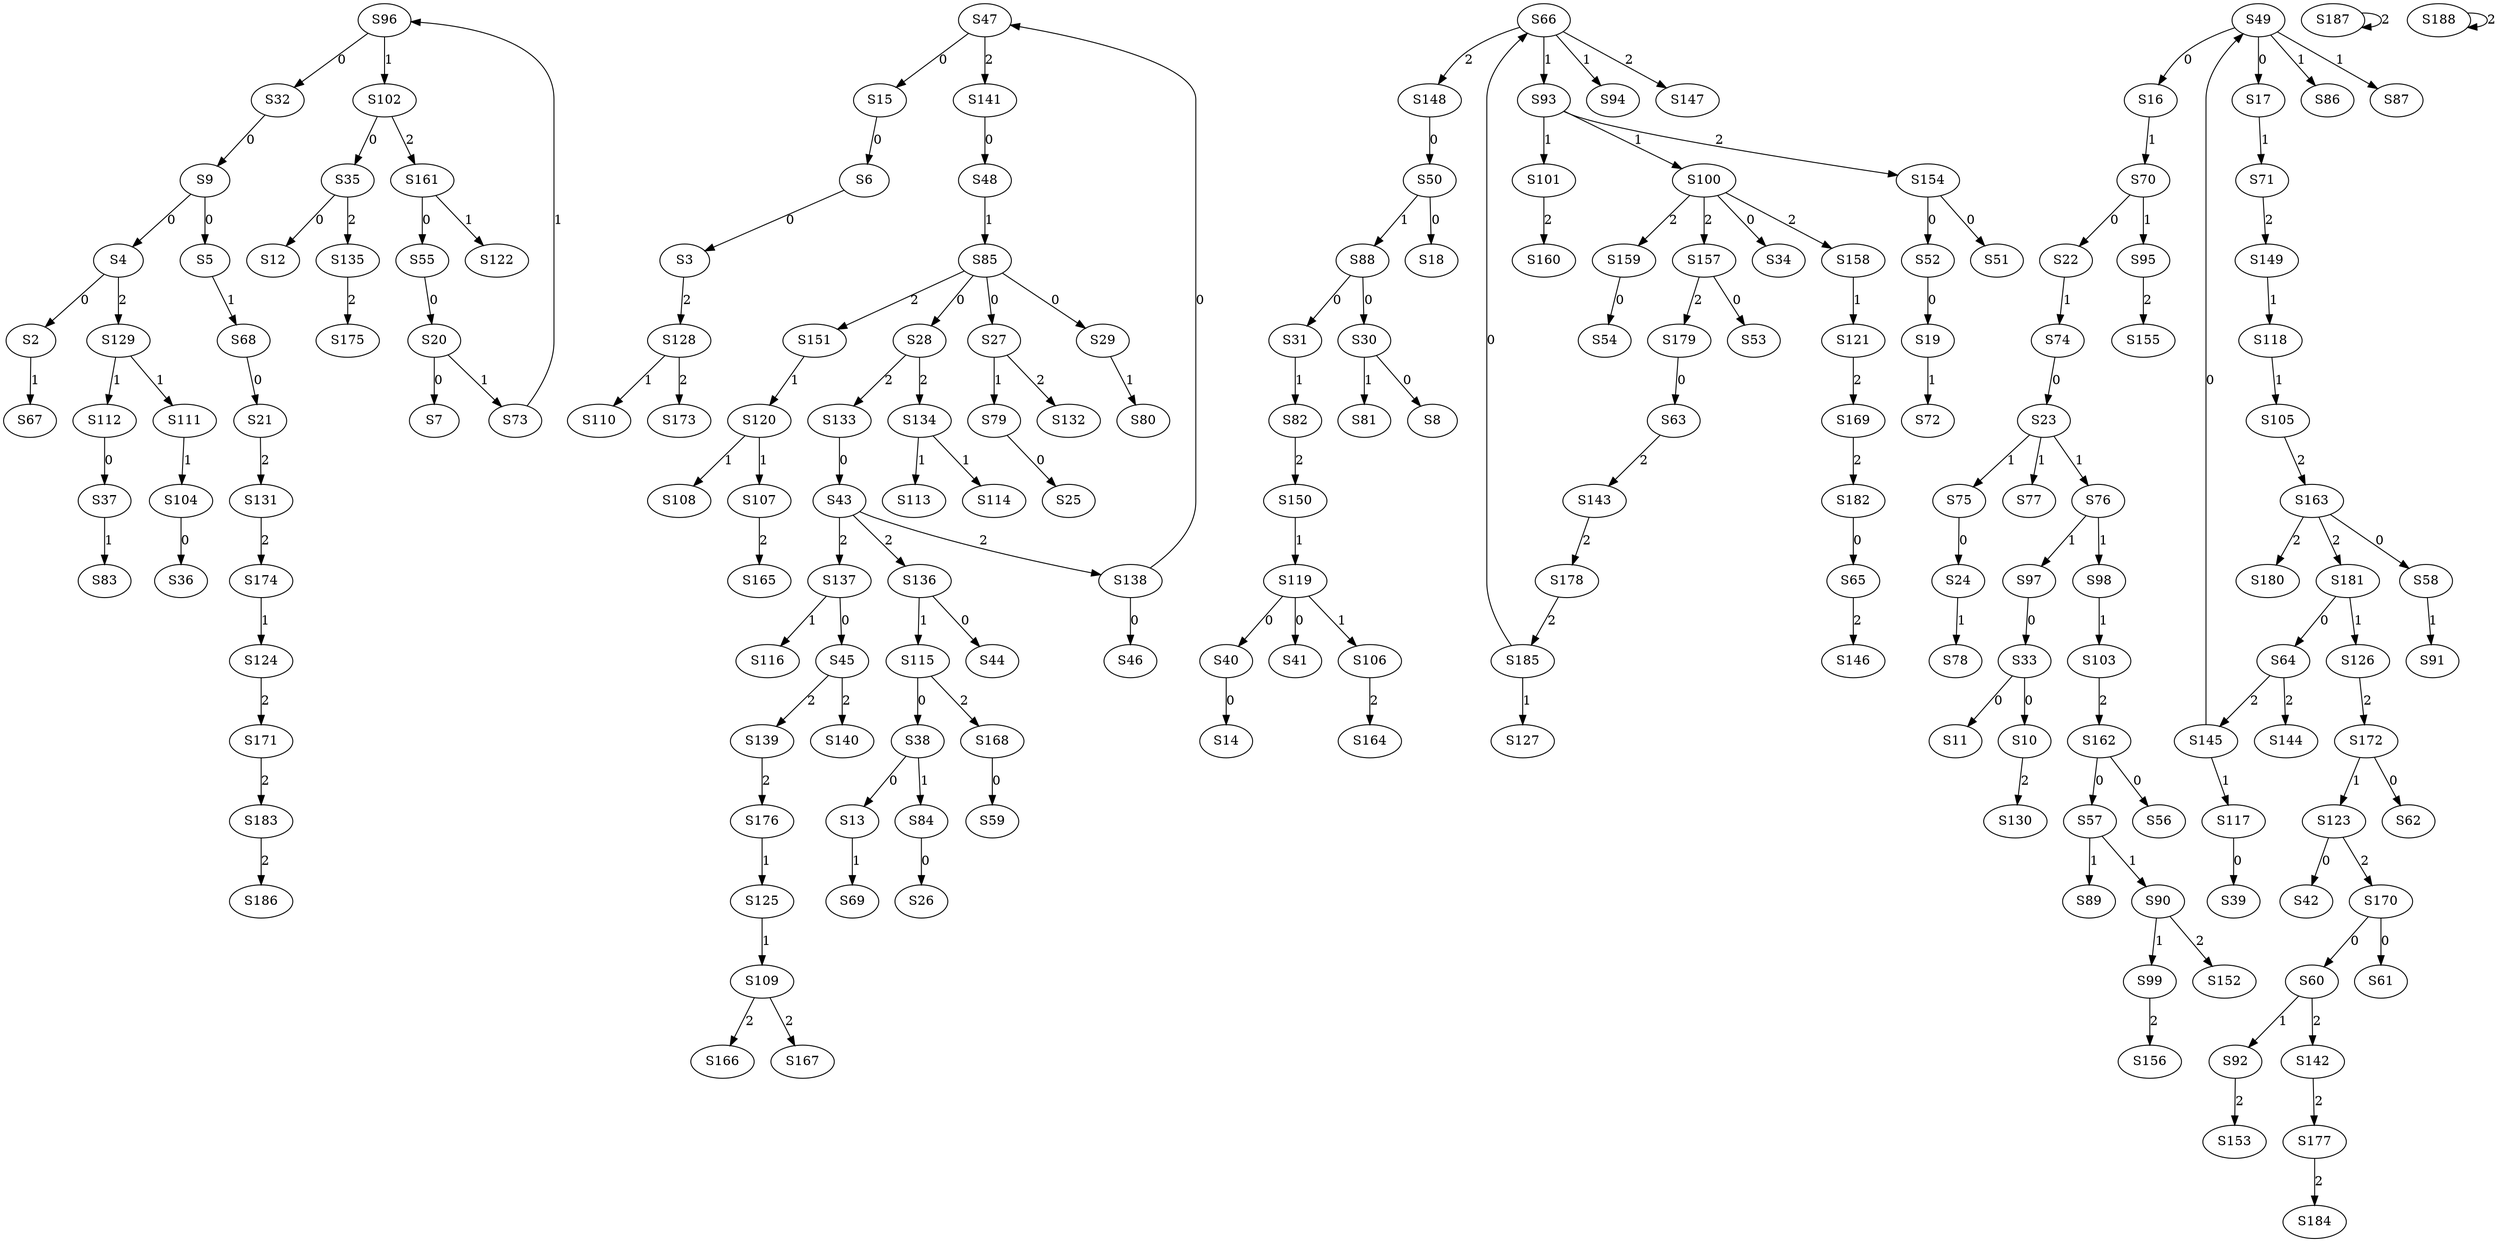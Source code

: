 strict digraph {
	S4 -> S2 [ label = 0 ];
	S6 -> S3 [ label = 0 ];
	S9 -> S4 [ label = 0 ];
	S9 -> S5 [ label = 0 ];
	S15 -> S6 [ label = 0 ];
	S20 -> S7 [ label = 0 ];
	S30 -> S8 [ label = 0 ];
	S32 -> S9 [ label = 0 ];
	S33 -> S10 [ label = 0 ];
	S33 -> S11 [ label = 0 ];
	S35 -> S12 [ label = 0 ];
	S38 -> S13 [ label = 0 ];
	S40 -> S14 [ label = 0 ];
	S47 -> S15 [ label = 0 ];
	S49 -> S16 [ label = 0 ];
	S49 -> S17 [ label = 0 ];
	S50 -> S18 [ label = 0 ];
	S52 -> S19 [ label = 0 ];
	S55 -> S20 [ label = 0 ];
	S68 -> S21 [ label = 0 ];
	S70 -> S22 [ label = 0 ];
	S74 -> S23 [ label = 0 ];
	S75 -> S24 [ label = 0 ];
	S79 -> S25 [ label = 0 ];
	S84 -> S26 [ label = 0 ];
	S85 -> S27 [ label = 0 ];
	S85 -> S28 [ label = 0 ];
	S85 -> S29 [ label = 0 ];
	S88 -> S30 [ label = 0 ];
	S88 -> S31 [ label = 0 ];
	S96 -> S32 [ label = 0 ];
	S97 -> S33 [ label = 0 ];
	S100 -> S34 [ label = 0 ];
	S102 -> S35 [ label = 0 ];
	S104 -> S36 [ label = 0 ];
	S112 -> S37 [ label = 0 ];
	S115 -> S38 [ label = 0 ];
	S117 -> S39 [ label = 0 ];
	S119 -> S40 [ label = 0 ];
	S119 -> S41 [ label = 0 ];
	S123 -> S42 [ label = 0 ];
	S133 -> S43 [ label = 0 ];
	S136 -> S44 [ label = 0 ];
	S137 -> S45 [ label = 0 ];
	S138 -> S46 [ label = 0 ];
	S138 -> S47 [ label = 0 ];
	S141 -> S48 [ label = 0 ];
	S145 -> S49 [ label = 0 ];
	S148 -> S50 [ label = 0 ];
	S154 -> S51 [ label = 0 ];
	S154 -> S52 [ label = 0 ];
	S157 -> S53 [ label = 0 ];
	S159 -> S54 [ label = 0 ];
	S161 -> S55 [ label = 0 ];
	S162 -> S56 [ label = 0 ];
	S162 -> S57 [ label = 0 ];
	S163 -> S58 [ label = 0 ];
	S168 -> S59 [ label = 0 ];
	S170 -> S60 [ label = 0 ];
	S170 -> S61 [ label = 0 ];
	S172 -> S62 [ label = 0 ];
	S179 -> S63 [ label = 0 ];
	S181 -> S64 [ label = 0 ];
	S182 -> S65 [ label = 0 ];
	S185 -> S66 [ label = 0 ];
	S2 -> S67 [ label = 1 ];
	S5 -> S68 [ label = 1 ];
	S13 -> S69 [ label = 1 ];
	S16 -> S70 [ label = 1 ];
	S17 -> S71 [ label = 1 ];
	S19 -> S72 [ label = 1 ];
	S20 -> S73 [ label = 1 ];
	S22 -> S74 [ label = 1 ];
	S23 -> S75 [ label = 1 ];
	S23 -> S76 [ label = 1 ];
	S23 -> S77 [ label = 1 ];
	S24 -> S78 [ label = 1 ];
	S27 -> S79 [ label = 1 ];
	S29 -> S80 [ label = 1 ];
	S30 -> S81 [ label = 1 ];
	S31 -> S82 [ label = 1 ];
	S37 -> S83 [ label = 1 ];
	S38 -> S84 [ label = 1 ];
	S48 -> S85 [ label = 1 ];
	S49 -> S86 [ label = 1 ];
	S49 -> S87 [ label = 1 ];
	S50 -> S88 [ label = 1 ];
	S57 -> S89 [ label = 1 ];
	S57 -> S90 [ label = 1 ];
	S58 -> S91 [ label = 1 ];
	S60 -> S92 [ label = 1 ];
	S66 -> S93 [ label = 1 ];
	S66 -> S94 [ label = 1 ];
	S70 -> S95 [ label = 1 ];
	S73 -> S96 [ label = 1 ];
	S76 -> S97 [ label = 1 ];
	S76 -> S98 [ label = 1 ];
	S90 -> S99 [ label = 1 ];
	S93 -> S100 [ label = 1 ];
	S93 -> S101 [ label = 1 ];
	S96 -> S102 [ label = 1 ];
	S98 -> S103 [ label = 1 ];
	S111 -> S104 [ label = 1 ];
	S118 -> S105 [ label = 1 ];
	S119 -> S106 [ label = 1 ];
	S120 -> S107 [ label = 1 ];
	S120 -> S108 [ label = 1 ];
	S125 -> S109 [ label = 1 ];
	S128 -> S110 [ label = 1 ];
	S129 -> S111 [ label = 1 ];
	S129 -> S112 [ label = 1 ];
	S134 -> S113 [ label = 1 ];
	S134 -> S114 [ label = 1 ];
	S136 -> S115 [ label = 1 ];
	S137 -> S116 [ label = 1 ];
	S145 -> S117 [ label = 1 ];
	S149 -> S118 [ label = 1 ];
	S150 -> S119 [ label = 1 ];
	S151 -> S120 [ label = 1 ];
	S158 -> S121 [ label = 1 ];
	S161 -> S122 [ label = 1 ];
	S172 -> S123 [ label = 1 ];
	S174 -> S124 [ label = 1 ];
	S176 -> S125 [ label = 1 ];
	S181 -> S126 [ label = 1 ];
	S185 -> S127 [ label = 1 ];
	S3 -> S128 [ label = 2 ];
	S4 -> S129 [ label = 2 ];
	S10 -> S130 [ label = 2 ];
	S21 -> S131 [ label = 2 ];
	S27 -> S132 [ label = 2 ];
	S28 -> S133 [ label = 2 ];
	S28 -> S134 [ label = 2 ];
	S35 -> S135 [ label = 2 ];
	S43 -> S136 [ label = 2 ];
	S43 -> S137 [ label = 2 ];
	S43 -> S138 [ label = 2 ];
	S45 -> S139 [ label = 2 ];
	S45 -> S140 [ label = 2 ];
	S47 -> S141 [ label = 2 ];
	S60 -> S142 [ label = 2 ];
	S63 -> S143 [ label = 2 ];
	S64 -> S144 [ label = 2 ];
	S64 -> S145 [ label = 2 ];
	S65 -> S146 [ label = 2 ];
	S66 -> S147 [ label = 2 ];
	S66 -> S148 [ label = 2 ];
	S71 -> S149 [ label = 2 ];
	S82 -> S150 [ label = 2 ];
	S85 -> S151 [ label = 2 ];
	S90 -> S152 [ label = 2 ];
	S92 -> S153 [ label = 2 ];
	S93 -> S154 [ label = 2 ];
	S95 -> S155 [ label = 2 ];
	S99 -> S156 [ label = 2 ];
	S100 -> S157 [ label = 2 ];
	S100 -> S158 [ label = 2 ];
	S100 -> S159 [ label = 2 ];
	S101 -> S160 [ label = 2 ];
	S102 -> S161 [ label = 2 ];
	S103 -> S162 [ label = 2 ];
	S105 -> S163 [ label = 2 ];
	S106 -> S164 [ label = 2 ];
	S107 -> S165 [ label = 2 ];
	S109 -> S166 [ label = 2 ];
	S109 -> S167 [ label = 2 ];
	S115 -> S168 [ label = 2 ];
	S121 -> S169 [ label = 2 ];
	S123 -> S170 [ label = 2 ];
	S124 -> S171 [ label = 2 ];
	S126 -> S172 [ label = 2 ];
	S128 -> S173 [ label = 2 ];
	S131 -> S174 [ label = 2 ];
	S135 -> S175 [ label = 2 ];
	S139 -> S176 [ label = 2 ];
	S142 -> S177 [ label = 2 ];
	S143 -> S178 [ label = 2 ];
	S157 -> S179 [ label = 2 ];
	S163 -> S180 [ label = 2 ];
	S163 -> S181 [ label = 2 ];
	S169 -> S182 [ label = 2 ];
	S171 -> S183 [ label = 2 ];
	S177 -> S184 [ label = 2 ];
	S178 -> S185 [ label = 2 ];
	S183 -> S186 [ label = 2 ];
	S187 -> S187 [ label = 2 ];
	S188 -> S188 [ label = 2 ];
}